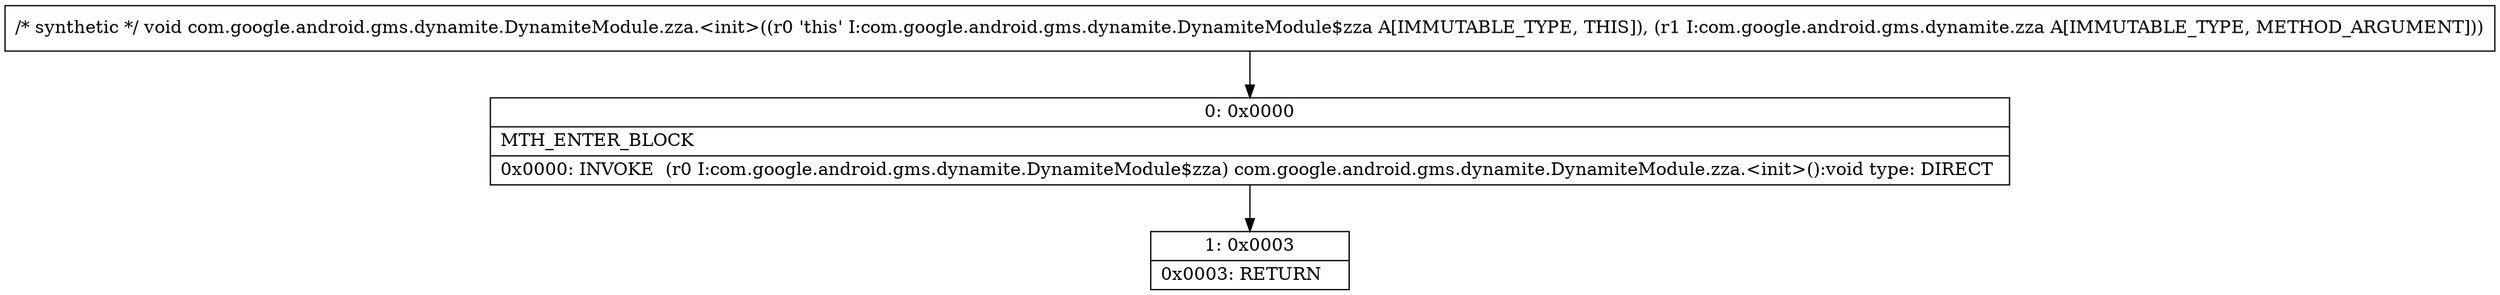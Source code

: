 digraph "CFG forcom.google.android.gms.dynamite.DynamiteModule.zza.\<init\>(Lcom\/google\/android\/gms\/dynamite\/zza;)V" {
Node_0 [shape=record,label="{0\:\ 0x0000|MTH_ENTER_BLOCK\l|0x0000: INVOKE  (r0 I:com.google.android.gms.dynamite.DynamiteModule$zza) com.google.android.gms.dynamite.DynamiteModule.zza.\<init\>():void type: DIRECT \l}"];
Node_1 [shape=record,label="{1\:\ 0x0003|0x0003: RETURN   \l}"];
MethodNode[shape=record,label="{\/* synthetic *\/ void com.google.android.gms.dynamite.DynamiteModule.zza.\<init\>((r0 'this' I:com.google.android.gms.dynamite.DynamiteModule$zza A[IMMUTABLE_TYPE, THIS]), (r1 I:com.google.android.gms.dynamite.zza A[IMMUTABLE_TYPE, METHOD_ARGUMENT])) }"];
MethodNode -> Node_0;
Node_0 -> Node_1;
}

